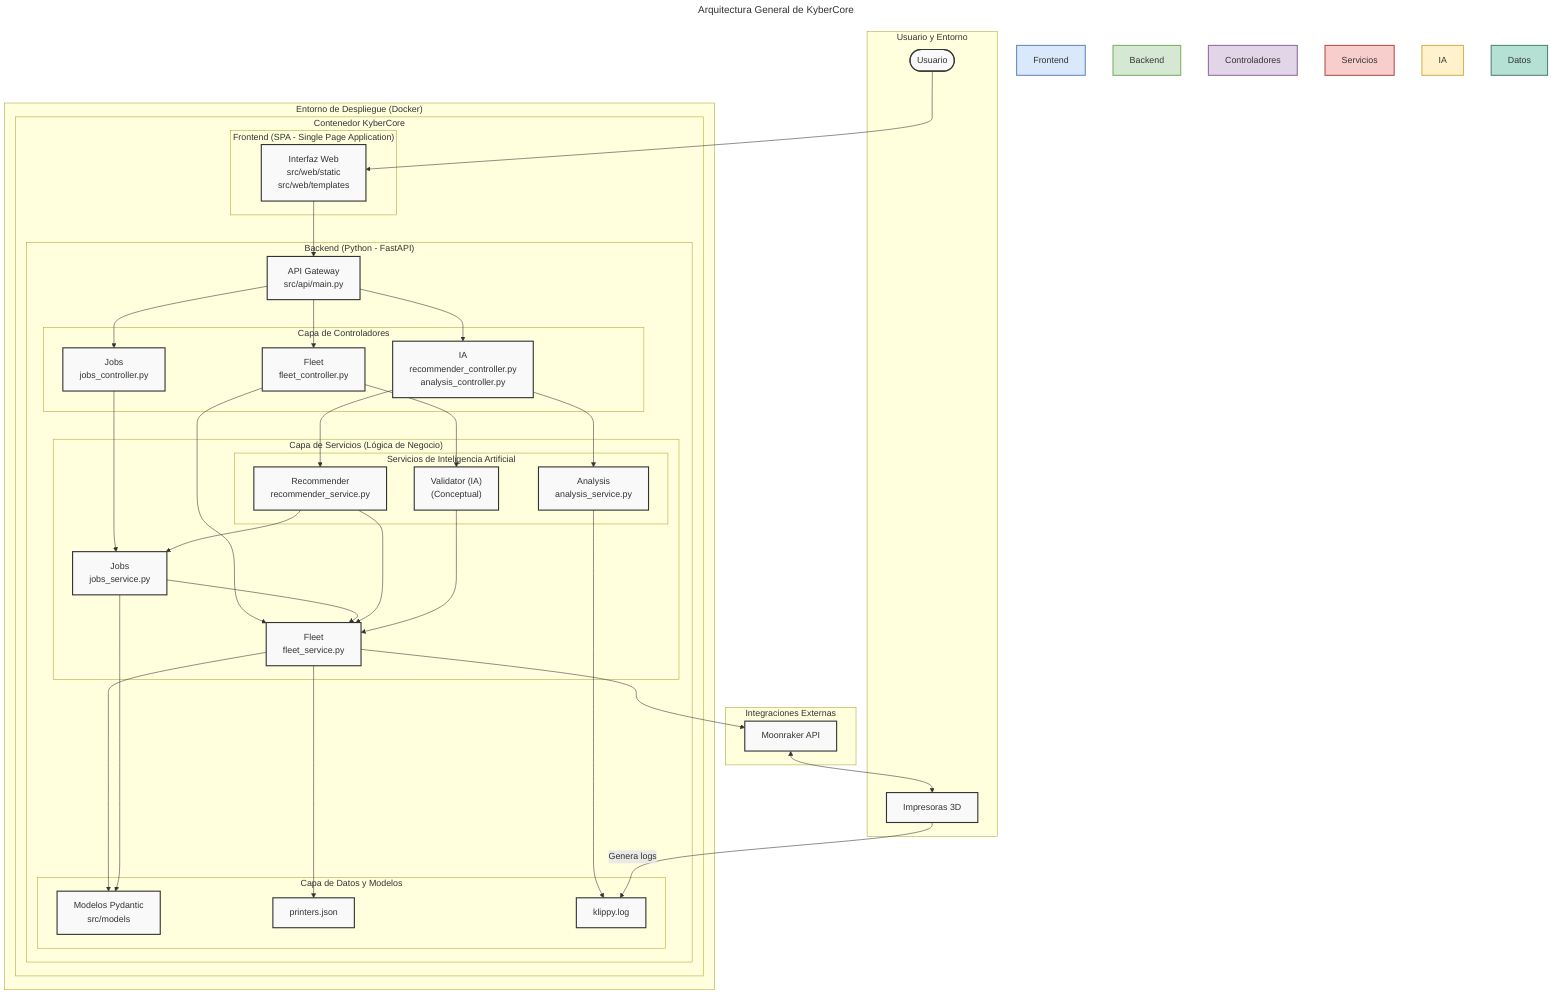 ---
title: Arquitectura General de KyberCore
---
flowchart TD
    subgraph "Usuario y Entorno"
        direction LR
        Usuario([<fa:fa-user> Usuario])
        Impresoras3D[<fa:fa-print> Impresoras 3D]
    end

    subgraph "Entorno de Despliegue (Docker)"
        direction TB
        
        subgraph "Contenedor KyberCore"
            direction TB

            subgraph "Frontend (SPA - Single Page Application)"
                style Frontend fill:#dae8fc,stroke:#6c8ebf
                WebUI["<fa:fa-window-maximize> Interfaz Web<br>src/web/static<br>src/web/templates"]
            end

            subgraph "Backend (Python - FastAPI)"
                style Backend fill:#d5e8d4,stroke:#82b366
                API["<fa:fa-server> API Gateway<br>src/api/main.py"]

                subgraph "Capa de Controladores"
                    style Controladores fill:#e1d5e7,stroke:#9673a6
                    FleetController["<fa:fa-gamepad> Fleet<br>fleet_controller.py"]
                    JobsController["<fa:fa-tasks> Jobs<br>jobs_controller.py"]
                    AIController["<fa:fa-brain> IA<br>recommender_controller.py<br>analysis_controller.py"]
                end

                subgraph "Capa de Servicios (Lógica de Negocio)"
                    style Servicios fill:#f8cecc,stroke:#b85450
                    FleetService["<fa:fa-cogs> Fleet<br>fleet_service.py"]
                    JobsService["<fa:fa-industry> Jobs<br>jobs_service.py"]
                    
                    subgraph "Servicios de Inteligencia Artificial"
                        style IA fill:#fff2cc,stroke:#d6b656
                        RecommenderService["<fa:fa-magic> Recommender<br>recommender_service.py"]
                        AnalysisService["<fa:fa-chart-bar> Analysis<br>analysis_service.py"]
                        ValidationService["<fa:fa-check-circle> Validator (IA)<br>(Conceptual)"]
                    end
                end

                subgraph "Capa de Datos y Modelos"
                    style Datos fill:#b4e1d3,stroke:#548a77
                    Models["<fa:fa-database> Modelos Pydantic<br>src/models"]
                    PrintersJSON["<fa:fa-file-code> printers.json"]
                    KlippyLog["<fa:fa-file-alt> klippy.log"]
                end
            end
        end
    end

    subgraph "Integraciones Externas"
        MoonrakerAPI[<fa:fa-network-wired> Moonraker API]
    end

    %% --- Conexiones del Flujo ---
    
    %% Usuario -> Frontend -> Backend
    Usuario --> WebUI
    WebUI --> API

    %% API -> Controladores
    API --> FleetController
    API --> JobsController
    API --> AIController

    %% Controladores -> Servicios
    FleetController --> FleetService
    JobsController --> JobsService
    AIController --> RecommenderService
    AIController --> AnalysisService
    FleetController --> ValidationService

    %% Servicios -> Lógica Interna y Datos
    FleetService --> Models
    FleetService --> PrintersJSON
    JobsService --> Models
    JobsService --> FleetService
    
    %% Servicios IA
    RecommenderService --> FleetService
    RecommenderService --> JobsService
    AnalysisService --> KlippyLog
    ValidationService --> FleetService

    %% Conexión con el mundo físico
    FleetService --> MoonrakerAPI
    MoonrakerAPI <--> Impresoras3D
    Impresoras3D -- Genera logs --> KlippyLog

    %% --- Estilos (ya definidos en los subgráficos) ---
    classDef default fill:#f9f9f9,stroke:#333,stroke-width:2px;